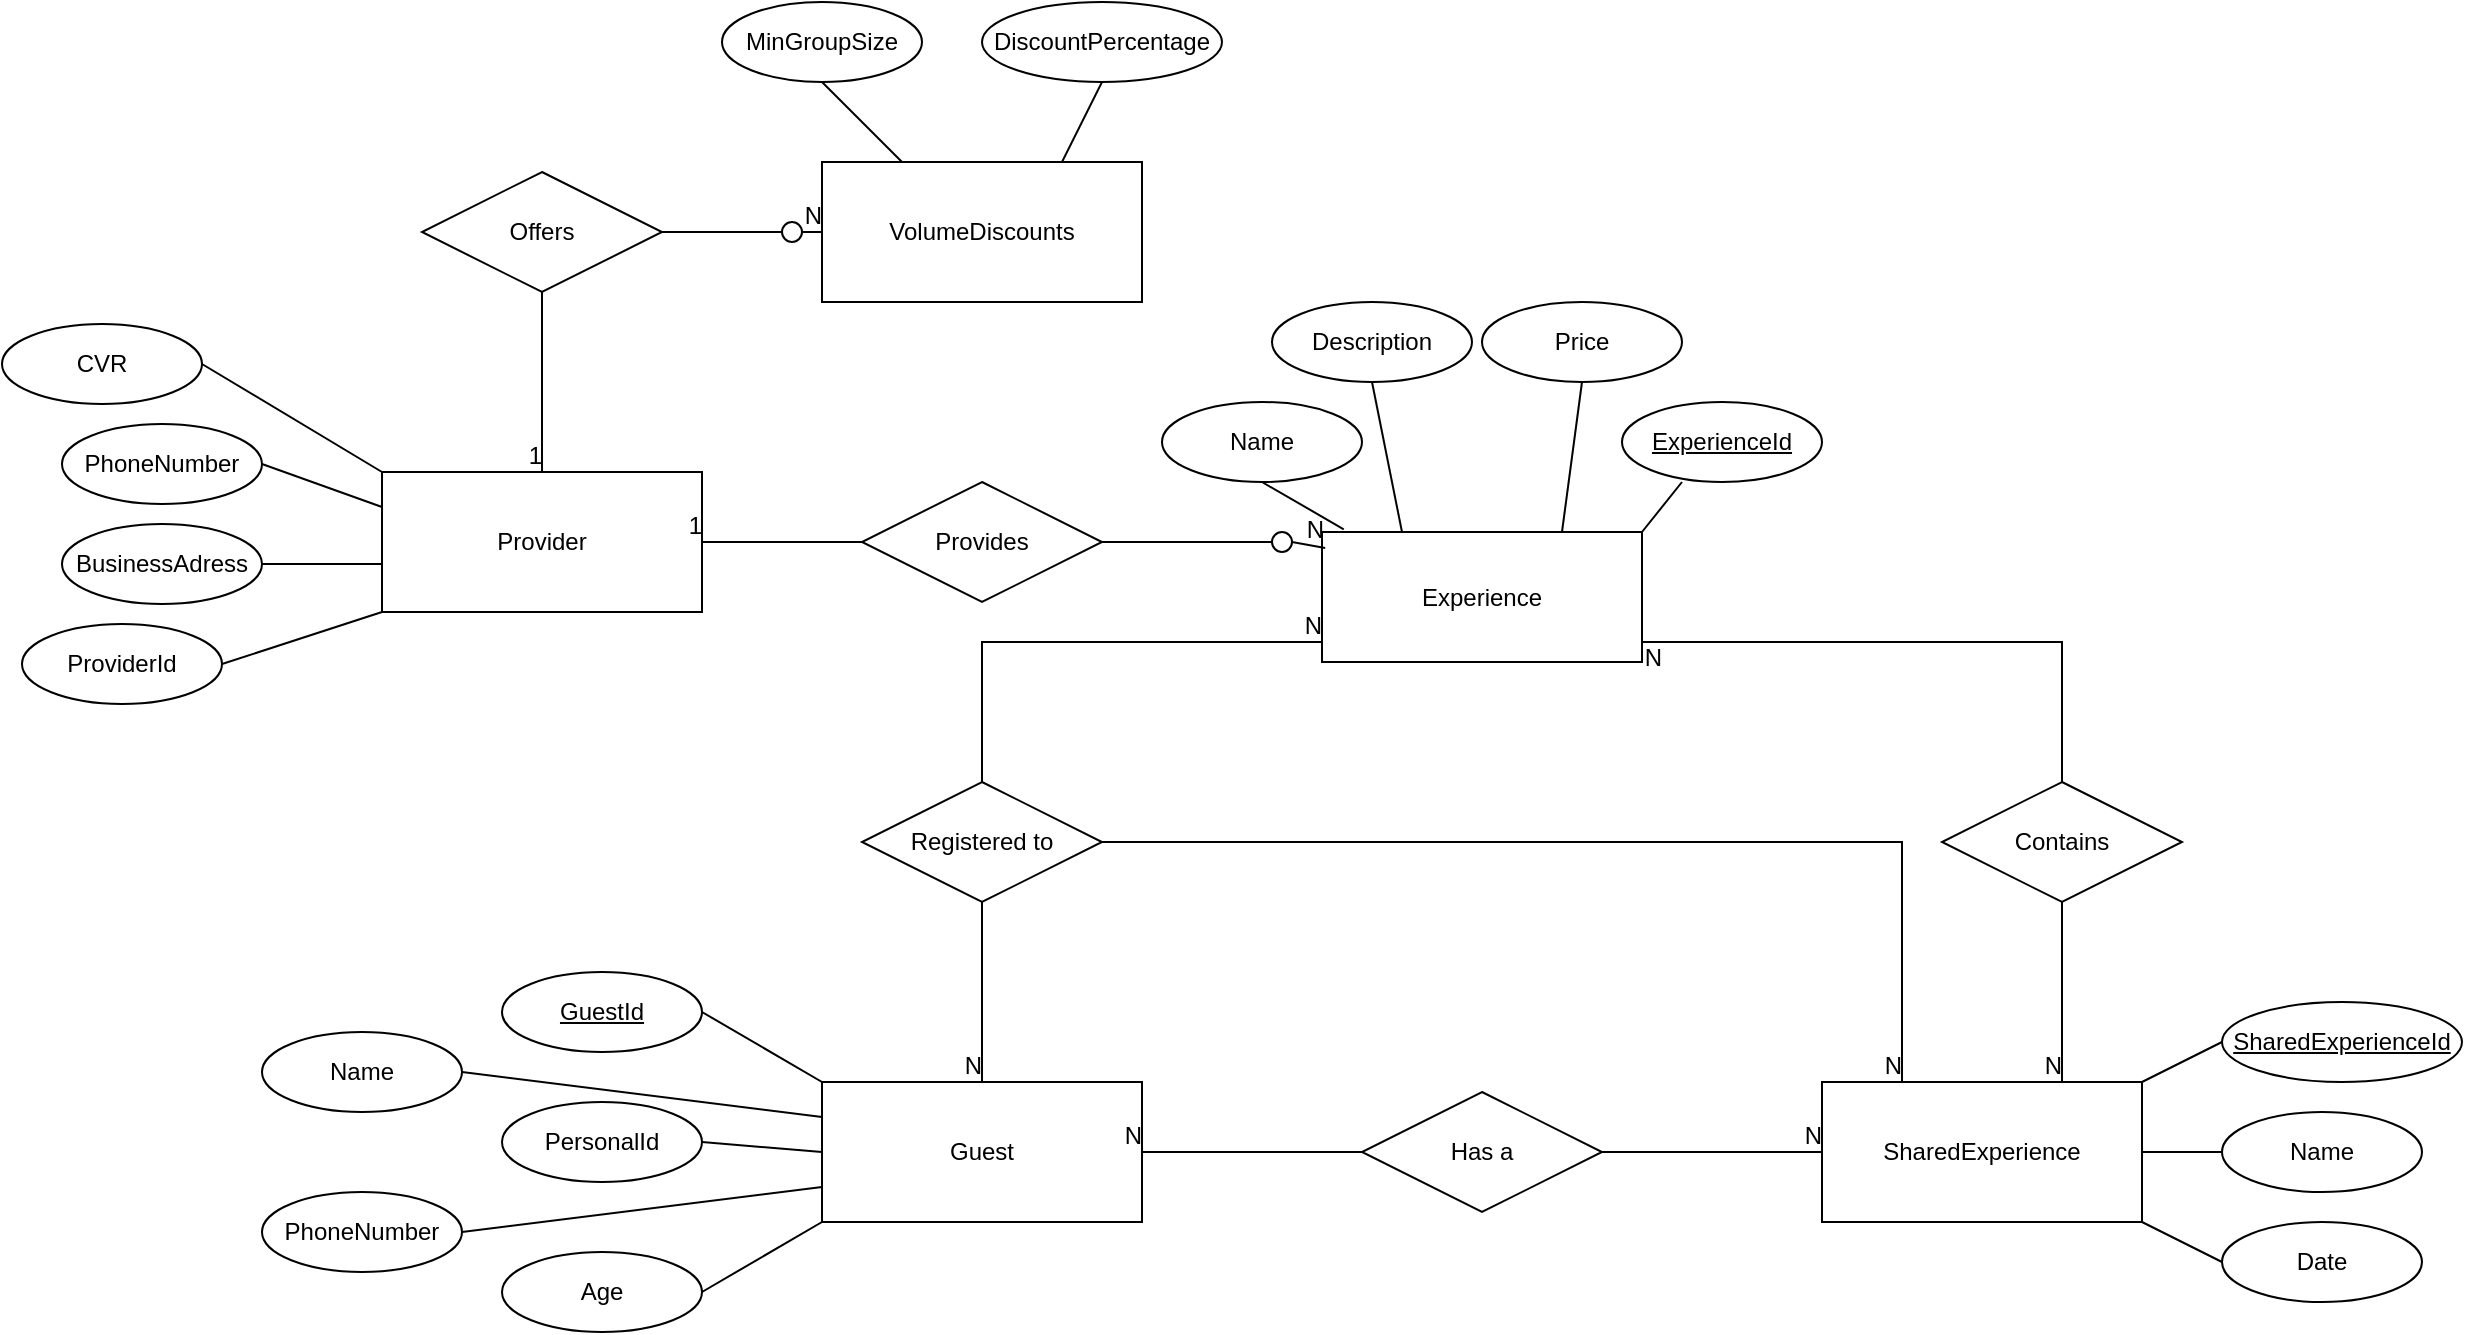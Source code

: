 <mxfile>
    <diagram id="INBNy5odXBojw5UaI_DO" name="Page-1">
        <mxGraphModel dx="1168" dy="959" grid="1" gridSize="10" guides="1" tooltips="1" connect="1" arrows="1" fold="1" page="0" pageScale="1" pageWidth="850" pageHeight="1100" math="0" shadow="0">
            <root>
                <mxCell id="0"/>
                <mxCell id="1" parent="0"/>
                <mxCell id="2" value="Guest" style="whiteSpace=wrap;html=1;align=center;" parent="1" vertex="1">
                    <mxGeometry x="80" y="310" width="160" height="70" as="geometry"/>
                </mxCell>
                <mxCell id="3" value="Provider" style="whiteSpace=wrap;html=1;align=center;direction=east;" parent="1" vertex="1">
                    <mxGeometry x="-140" y="5" width="160" height="70" as="geometry"/>
                </mxCell>
                <mxCell id="4" value="SharedExperience" style="whiteSpace=wrap;html=1;align=center;" parent="1" vertex="1">
                    <mxGeometry x="580" y="310" width="160" height="70" as="geometry"/>
                </mxCell>
                <mxCell id="6" value="ProviderId" style="ellipse;whiteSpace=wrap;html=1;align=center;fontStyle=0;direction=east;" parent="1" vertex="1">
                    <mxGeometry x="-320" y="81" width="100" height="40" as="geometry"/>
                </mxCell>
                <mxCell id="8" value="BusinessAdress" style="ellipse;whiteSpace=wrap;html=1;align=center;fontStyle=0;direction=east;" parent="1" vertex="1">
                    <mxGeometry x="-300" y="31" width="100" height="40" as="geometry"/>
                </mxCell>
                <mxCell id="9" value="PhoneNumber" style="ellipse;whiteSpace=wrap;html=1;align=center;fontStyle=0;direction=east;" parent="1" vertex="1">
                    <mxGeometry x="-300" y="-19" width="100" height="40" as="geometry"/>
                </mxCell>
                <mxCell id="10" value="CVR" style="ellipse;whiteSpace=wrap;html=1;align=center;fontStyle=0;direction=east;" parent="1" vertex="1">
                    <mxGeometry x="-330" y="-69" width="100" height="40" as="geometry"/>
                </mxCell>
                <mxCell id="11" value="" style="endArrow=none;html=1;rounded=0;entryX=0;entryY=1;entryDx=0;entryDy=0;exitX=1;exitY=0.5;exitDx=0;exitDy=0;" parent="1" source="6" target="3" edge="1">
                    <mxGeometry relative="1" as="geometry">
                        <mxPoint x="-340" y="61" as="sourcePoint"/>
                        <mxPoint x="-180" y="61" as="targetPoint"/>
                    </mxGeometry>
                </mxCell>
                <mxCell id="12" value="" style="endArrow=none;html=1;rounded=0;entryX=0;entryY=0.5;entryDx=0;entryDy=0;exitX=1;exitY=0.5;exitDx=0;exitDy=0;" parent="1" source="8" target="3" edge="1">
                    <mxGeometry relative="1" as="geometry">
                        <mxPoint x="-190" y="201" as="sourcePoint"/>
                        <mxPoint x="-30" y="201" as="targetPoint"/>
                        <Array as="points">
                            <mxPoint x="-140" y="51"/>
                        </Array>
                    </mxGeometry>
                </mxCell>
                <mxCell id="13" value="" style="endArrow=none;html=1;rounded=0;entryX=0;entryY=0.25;entryDx=0;entryDy=0;exitX=1;exitY=0.5;exitDx=0;exitDy=0;" parent="1" source="9" target="3" edge="1">
                    <mxGeometry relative="1" as="geometry">
                        <mxPoint x="-200" y="241" as="sourcePoint"/>
                        <mxPoint x="-40" y="241" as="targetPoint"/>
                    </mxGeometry>
                </mxCell>
                <mxCell id="14" value="" style="endArrow=none;html=1;rounded=0;exitX=0;exitY=0;exitDx=0;exitDy=0;entryX=1;entryY=0.5;entryDx=0;entryDy=0;" parent="1" source="3" target="10" edge="1">
                    <mxGeometry relative="1" as="geometry">
                        <mxPoint x="90" y="231" as="sourcePoint"/>
                        <mxPoint x="250" y="231" as="targetPoint"/>
                    </mxGeometry>
                </mxCell>
                <mxCell id="15" value="GuestId" style="ellipse;whiteSpace=wrap;html=1;align=center;fontStyle=4;" parent="1" vertex="1">
                    <mxGeometry x="-80" y="255" width="100" height="40" as="geometry"/>
                </mxCell>
                <mxCell id="16" value="Name" style="ellipse;whiteSpace=wrap;html=1;align=center;fontStyle=0;" parent="1" vertex="1">
                    <mxGeometry x="-200" y="285" width="100" height="40" as="geometry"/>
                </mxCell>
                <mxCell id="17" value="PhoneNumber" style="ellipse;whiteSpace=wrap;html=1;align=center;fontStyle=0;" parent="1" vertex="1">
                    <mxGeometry x="-200" y="365" width="100" height="40" as="geometry"/>
                </mxCell>
                <mxCell id="18" value="Age" style="ellipse;whiteSpace=wrap;html=1;align=center;fontStyle=0;" parent="1" vertex="1">
                    <mxGeometry x="-80" y="395" width="100" height="40" as="geometry"/>
                </mxCell>
                <mxCell id="19" value="PersonalId" style="ellipse;whiteSpace=wrap;html=1;align=center;fontStyle=0;" parent="1" vertex="1">
                    <mxGeometry x="-80" y="320" width="100" height="40" as="geometry"/>
                </mxCell>
                <mxCell id="20" value="" style="endArrow=none;html=1;rounded=0;exitX=1;exitY=0.5;exitDx=0;exitDy=0;entryX=0;entryY=0.25;entryDx=0;entryDy=0;" parent="1" source="16" target="2" edge="1">
                    <mxGeometry relative="1" as="geometry">
                        <mxPoint x="110" y="465" as="sourcePoint"/>
                        <mxPoint x="270" y="465" as="targetPoint"/>
                    </mxGeometry>
                </mxCell>
                <mxCell id="21" value="" style="endArrow=none;html=1;rounded=0;exitX=1;exitY=0.5;exitDx=0;exitDy=0;entryX=0;entryY=0;entryDx=0;entryDy=0;" parent="1" source="15" target="2" edge="1">
                    <mxGeometry relative="1" as="geometry">
                        <mxPoint x="150" y="455" as="sourcePoint"/>
                        <mxPoint x="310" y="455" as="targetPoint"/>
                    </mxGeometry>
                </mxCell>
                <mxCell id="22" value="" style="endArrow=none;html=1;rounded=0;exitX=1;exitY=0.5;exitDx=0;exitDy=0;entryX=0;entryY=0.5;entryDx=0;entryDy=0;" parent="1" source="19" target="2" edge="1">
                    <mxGeometry relative="1" as="geometry">
                        <mxPoint x="100" y="515" as="sourcePoint"/>
                        <mxPoint x="260" y="515" as="targetPoint"/>
                    </mxGeometry>
                </mxCell>
                <mxCell id="23" value="" style="endArrow=none;html=1;rounded=0;exitX=1;exitY=0.5;exitDx=0;exitDy=0;entryX=0;entryY=0.75;entryDx=0;entryDy=0;" parent="1" source="17" target="2" edge="1">
                    <mxGeometry relative="1" as="geometry">
                        <mxPoint x="90" y="435" as="sourcePoint"/>
                        <mxPoint x="250" y="435" as="targetPoint"/>
                    </mxGeometry>
                </mxCell>
                <mxCell id="24" value="" style="endArrow=none;html=1;rounded=0;exitX=1;exitY=0.5;exitDx=0;exitDy=0;entryX=0;entryY=1;entryDx=0;entryDy=0;" parent="1" source="18" target="2" edge="1">
                    <mxGeometry relative="1" as="geometry">
                        <mxPoint x="150" y="485" as="sourcePoint"/>
                        <mxPoint x="310" y="485" as="targetPoint"/>
                    </mxGeometry>
                </mxCell>
                <mxCell id="25" value="ExperienceId" style="ellipse;whiteSpace=wrap;html=1;align=center;fontStyle=4;" parent="1" vertex="1">
                    <mxGeometry x="480" y="-30" width="100" height="40" as="geometry"/>
                </mxCell>
                <mxCell id="26" value="Name" style="ellipse;whiteSpace=wrap;html=1;align=center;fontStyle=0;" parent="1" vertex="1">
                    <mxGeometry x="250" y="-30" width="100" height="40" as="geometry"/>
                </mxCell>
                <mxCell id="27" value="Description" style="ellipse;whiteSpace=wrap;html=1;align=center;fontStyle=0;" parent="1" vertex="1">
                    <mxGeometry x="305" y="-80" width="100" height="40" as="geometry"/>
                </mxCell>
                <mxCell id="28" value="Price" style="ellipse;whiteSpace=wrap;html=1;align=center;fontStyle=0;" parent="1" vertex="1">
                    <mxGeometry x="410" y="-80" width="100" height="40" as="geometry"/>
                </mxCell>
                <mxCell id="30" value="" style="endArrow=none;html=1;rounded=0;exitX=0.5;exitY=1;exitDx=0;exitDy=0;entryX=1;entryY=0;entryDx=0;entryDy=0;" parent="1" target="76" edge="1">
                    <mxGeometry relative="1" as="geometry">
                        <mxPoint x="510" y="10" as="sourcePoint"/>
                        <mxPoint x="490" y="30" as="targetPoint"/>
                    </mxGeometry>
                </mxCell>
                <mxCell id="31" value="" style="endArrow=none;html=1;rounded=0;exitX=0.5;exitY=1;exitDx=0;exitDy=0;entryX=0.75;entryY=0;entryDx=0;entryDy=0;" parent="1" source="28" target="76" edge="1">
                    <mxGeometry relative="1" as="geometry">
                        <mxPoint x="340" y="180" as="sourcePoint"/>
                        <mxPoint x="450" y="30" as="targetPoint"/>
                    </mxGeometry>
                </mxCell>
                <mxCell id="32" value="" style="endArrow=none;html=1;rounded=0;exitX=0.5;exitY=1;exitDx=0;exitDy=0;entryX=0.25;entryY=0;entryDx=0;entryDy=0;" parent="1" source="27" target="76" edge="1">
                    <mxGeometry relative="1" as="geometry">
                        <mxPoint x="310" y="170" as="sourcePoint"/>
                        <mxPoint x="370" y="30" as="targetPoint"/>
                    </mxGeometry>
                </mxCell>
                <mxCell id="33" value="" style="endArrow=none;html=1;rounded=0;exitX=0.5;exitY=1;exitDx=0;exitDy=0;entryX=0.068;entryY=-0.021;entryDx=0;entryDy=0;entryPerimeter=0;" parent="1" source="26" target="76" edge="1">
                    <mxGeometry relative="1" as="geometry">
                        <mxPoint x="430" y="220" as="sourcePoint"/>
                        <mxPoint x="330" y="30" as="targetPoint"/>
                    </mxGeometry>
                </mxCell>
                <mxCell id="34" value="SharedExperienceId" style="ellipse;whiteSpace=wrap;html=1;align=center;fontStyle=4;" parent="1" vertex="1">
                    <mxGeometry x="780" y="270" width="120" height="40" as="geometry"/>
                </mxCell>
                <mxCell id="35" value="Date" style="ellipse;whiteSpace=wrap;html=1;align=center;fontStyle=0;" parent="1" vertex="1">
                    <mxGeometry x="780" y="380" width="100" height="40" as="geometry"/>
                </mxCell>
                <mxCell id="36" value="Name" style="ellipse;whiteSpace=wrap;html=1;align=center;fontStyle=0;" parent="1" vertex="1">
                    <mxGeometry x="780" y="325" width="100" height="40" as="geometry"/>
                </mxCell>
                <mxCell id="37" value="" style="endArrow=none;html=1;rounded=0;entryX=0;entryY=0.5;entryDx=0;entryDy=0;exitX=1;exitY=0;exitDx=0;exitDy=0;" parent="1" source="4" target="34" edge="1">
                    <mxGeometry relative="1" as="geometry">
                        <mxPoint x="740" y="320" as="sourcePoint"/>
                        <mxPoint x="690" y="490" as="targetPoint"/>
                    </mxGeometry>
                </mxCell>
                <mxCell id="38" value="" style="endArrow=none;html=1;rounded=0;entryX=0;entryY=0.5;entryDx=0;entryDy=0;exitX=1;exitY=0.5;exitDx=0;exitDy=0;" parent="1" source="4" target="36" edge="1">
                    <mxGeometry relative="1" as="geometry">
                        <mxPoint x="540" y="460" as="sourcePoint"/>
                        <mxPoint x="700" y="460" as="targetPoint"/>
                    </mxGeometry>
                </mxCell>
                <mxCell id="39" value="" style="endArrow=none;html=1;rounded=0;entryX=0;entryY=0.5;entryDx=0;entryDy=0;exitX=1;exitY=1;exitDx=0;exitDy=0;" parent="1" source="4" target="35" edge="1">
                    <mxGeometry relative="1" as="geometry">
                        <mxPoint x="550" y="470" as="sourcePoint"/>
                        <mxPoint x="710" y="470" as="targetPoint"/>
                    </mxGeometry>
                </mxCell>
                <mxCell id="40" value="Contains" style="shape=rhombus;perimeter=rhombusPerimeter;whiteSpace=wrap;html=1;align=center;" parent="1" vertex="1">
                    <mxGeometry x="640" y="160" width="120" height="60" as="geometry"/>
                </mxCell>
                <mxCell id="41" value="" style="endArrow=none;html=1;rounded=0;exitX=0.5;exitY=1;exitDx=0;exitDy=0;entryX=0.75;entryY=0;entryDx=0;entryDy=0;edgeStyle=orthogonalEdgeStyle;" parent="1" source="40" target="4" edge="1">
                    <mxGeometry relative="1" as="geometry">
                        <mxPoint x="440" y="310" as="sourcePoint"/>
                        <mxPoint x="600" y="310" as="targetPoint"/>
                    </mxGeometry>
                </mxCell>
                <mxCell id="42" value="N" style="resizable=0;html=1;align=right;verticalAlign=bottom;" parent="41" connectable="0" vertex="1">
                    <mxGeometry x="1" relative="1" as="geometry"/>
                </mxCell>
                <mxCell id="45" value="Has a" style="shape=rhombus;perimeter=rhombusPerimeter;whiteSpace=wrap;html=1;align=center;" parent="1" vertex="1">
                    <mxGeometry x="350" y="315" width="120" height="60" as="geometry"/>
                </mxCell>
                <mxCell id="46" value="" style="endArrow=none;html=1;rounded=0;entryX=1;entryY=0.5;entryDx=0;entryDy=0;exitX=0;exitY=0.5;exitDx=0;exitDy=0;" parent="1" source="45" target="2" edge="1">
                    <mxGeometry relative="1" as="geometry">
                        <mxPoint x="230" y="440" as="sourcePoint"/>
                        <mxPoint x="390" y="440" as="targetPoint"/>
                    </mxGeometry>
                </mxCell>
                <mxCell id="47" value="N" style="resizable=0;html=1;align=right;verticalAlign=bottom;" parent="46" connectable="0" vertex="1">
                    <mxGeometry x="1" relative="1" as="geometry"/>
                </mxCell>
                <mxCell id="50" value="Registered to" style="shape=rhombus;perimeter=rhombusPerimeter;whiteSpace=wrap;html=1;align=center;" parent="1" vertex="1">
                    <mxGeometry x="100" y="160" width="120" height="60" as="geometry"/>
                </mxCell>
                <mxCell id="51" value="" style="endArrow=none;html=1;rounded=0;exitX=1;exitY=0.5;exitDx=0;exitDy=0;entryX=0;entryY=0.5;entryDx=0;entryDy=0;" parent="1" source="45" target="4" edge="1">
                    <mxGeometry relative="1" as="geometry">
                        <mxPoint x="480" y="450" as="sourcePoint"/>
                        <mxPoint x="640" y="450" as="targetPoint"/>
                    </mxGeometry>
                </mxCell>
                <mxCell id="52" value="N" style="resizable=0;html=1;align=right;verticalAlign=bottom;" parent="51" connectable="0" vertex="1">
                    <mxGeometry x="1" relative="1" as="geometry"/>
                </mxCell>
                <mxCell id="54" value="" style="endArrow=none;html=1;rounded=0;entryX=1;entryY=0.75;entryDx=0;entryDy=0;exitX=0.5;exitY=0;exitDx=0;exitDy=0;edgeStyle=orthogonalEdgeStyle;" parent="1" source="40" target="76" edge="1">
                    <mxGeometry relative="1" as="geometry">
                        <mxPoint x="380" y="220" as="sourcePoint"/>
                        <mxPoint x="490" y="67.5" as="targetPoint"/>
                        <Array as="points">
                            <mxPoint x="700" y="90"/>
                            <mxPoint x="490" y="90"/>
                        </Array>
                    </mxGeometry>
                </mxCell>
                <mxCell id="55" value="N" style="resizable=0;html=1;align=right;verticalAlign=bottom;" parent="54" connectable="0" vertex="1">
                    <mxGeometry x="1" relative="1" as="geometry">
                        <mxPoint x="10" y="23" as="offset"/>
                    </mxGeometry>
                </mxCell>
                <mxCell id="58" value="" style="endArrow=none;html=1;rounded=0;exitX=0.5;exitY=1;exitDx=0;exitDy=0;entryX=0.5;entryY=0;entryDx=0;entryDy=0;" edge="1" parent="1" source="50" target="2">
                    <mxGeometry relative="1" as="geometry">
                        <mxPoint x="250" y="250" as="sourcePoint"/>
                        <mxPoint x="410" y="250" as="targetPoint"/>
                    </mxGeometry>
                </mxCell>
                <mxCell id="59" value="N" style="resizable=0;html=1;align=right;verticalAlign=bottom;" connectable="0" vertex="1" parent="58">
                    <mxGeometry x="1" relative="1" as="geometry"/>
                </mxCell>
                <mxCell id="60" value="" style="endArrow=none;html=1;rounded=0;exitX=0.5;exitY=0;exitDx=0;exitDy=0;entryX=0;entryY=0.5;entryDx=0;entryDy=0;edgeStyle=orthogonalEdgeStyle;" edge="1" parent="1" source="50">
                    <mxGeometry relative="1" as="geometry">
                        <mxPoint x="350" y="210" as="sourcePoint"/>
                        <mxPoint x="330" y="67.5" as="targetPoint"/>
                        <Array as="points">
                            <mxPoint x="160" y="90"/>
                            <mxPoint x="330" y="90"/>
                        </Array>
                    </mxGeometry>
                </mxCell>
                <mxCell id="61" value="N" style="resizable=0;html=1;align=right;verticalAlign=bottom;" connectable="0" vertex="1" parent="60">
                    <mxGeometry x="1" relative="1" as="geometry">
                        <mxPoint y="23" as="offset"/>
                    </mxGeometry>
                </mxCell>
                <mxCell id="62" value="" style="endArrow=none;html=1;rounded=0;exitX=1;exitY=0.5;exitDx=0;exitDy=0;entryX=0.25;entryY=0;entryDx=0;entryDy=0;edgeStyle=orthogonalEdgeStyle;" edge="1" parent="1" source="50" target="4">
                    <mxGeometry relative="1" as="geometry">
                        <mxPoint x="670" y="460" as="sourcePoint"/>
                        <mxPoint x="830" y="460" as="targetPoint"/>
                    </mxGeometry>
                </mxCell>
                <mxCell id="63" value="N" style="resizable=0;html=1;align=right;verticalAlign=bottom;" connectable="0" vertex="1" parent="62">
                    <mxGeometry x="1" relative="1" as="geometry"/>
                </mxCell>
                <mxCell id="64" value="Provides" style="shape=rhombus;perimeter=rhombusPerimeter;whiteSpace=wrap;html=1;align=center;" vertex="1" parent="1">
                    <mxGeometry x="100" y="10" width="120" height="60" as="geometry"/>
                </mxCell>
                <mxCell id="65" value="" style="endArrow=none;html=1;rounded=0;entryX=1;entryY=0.5;entryDx=0;entryDy=0;exitX=0;exitY=0.5;exitDx=0;exitDy=0;" edge="1" parent="1" source="64" target="3">
                    <mxGeometry relative="1" as="geometry">
                        <mxPoint x="-100" y="130" as="sourcePoint"/>
                        <mxPoint x="60" y="130" as="targetPoint"/>
                    </mxGeometry>
                </mxCell>
                <mxCell id="66" value="1" style="resizable=0;html=1;align=right;verticalAlign=bottom;" connectable="0" vertex="1" parent="65">
                    <mxGeometry x="1" relative="1" as="geometry"/>
                </mxCell>
                <mxCell id="67" value="" style="endArrow=none;html=1;rounded=0;exitX=1;exitY=0.5;exitDx=0;exitDy=0;entryX=0.01;entryY=0.173;entryDx=0;entryDy=0;entryPerimeter=0;startArrow=none;" edge="1" parent="1" source="69">
                    <mxGeometry relative="1" as="geometry">
                        <mxPoint x="210" y="120" as="sourcePoint"/>
                        <mxPoint x="331.6" y="42.975" as="targetPoint"/>
                    </mxGeometry>
                </mxCell>
                <mxCell id="68" value="N" style="resizable=0;html=1;align=right;verticalAlign=bottom;" connectable="0" vertex="1" parent="67">
                    <mxGeometry x="1" relative="1" as="geometry"/>
                </mxCell>
                <mxCell id="70" value="" style="endArrow=none;html=1;rounded=0;exitX=1;exitY=0.5;exitDx=0;exitDy=0;entryX=0;entryY=0.5;entryDx=0;entryDy=0;" edge="1" parent="1" source="64" target="69">
                    <mxGeometry relative="1" as="geometry">
                        <mxPoint x="220" y="40" as="sourcePoint"/>
                        <mxPoint x="331.6" y="42.975" as="targetPoint"/>
                    </mxGeometry>
                </mxCell>
                <mxCell id="69" value="" style="ellipse;whiteSpace=wrap;html=1;aspect=fixed;fillColor=#FFFFFF;" vertex="1" parent="1">
                    <mxGeometry x="305" y="35" width="10" height="10" as="geometry"/>
                </mxCell>
                <mxCell id="76" value="Experience" style="whiteSpace=wrap;html=1;align=center;fillColor=none;" vertex="1" parent="1">
                    <mxGeometry x="330" y="35" width="160" height="65" as="geometry"/>
                </mxCell>
                <mxCell id="77" value="VolumeDiscounts" style="whiteSpace=wrap;html=1;align=center;direction=east;" vertex="1" parent="1">
                    <mxGeometry x="80" y="-150" width="160" height="70" as="geometry"/>
                </mxCell>
                <mxCell id="79" value="Offers" style="shape=rhombus;perimeter=rhombusPerimeter;whiteSpace=wrap;html=1;align=center;" vertex="1" parent="1">
                    <mxGeometry x="-120" y="-145" width="120" height="60" as="geometry"/>
                </mxCell>
                <mxCell id="80" value="" style="endArrow=none;html=1;rounded=0;exitX=0.5;exitY=1;exitDx=0;exitDy=0;entryX=0.5;entryY=0;entryDx=0;entryDy=0;" edge="1" parent="1" source="79" target="3">
                    <mxGeometry relative="1" as="geometry">
                        <mxPoint x="-30" y="-50" as="sourcePoint"/>
                        <mxPoint x="130" y="-50" as="targetPoint"/>
                    </mxGeometry>
                </mxCell>
                <mxCell id="81" value="1" style="resizable=0;html=1;align=right;verticalAlign=bottom;fillColor=none;" connectable="0" vertex="1" parent="80">
                    <mxGeometry x="1" relative="1" as="geometry"/>
                </mxCell>
                <mxCell id="82" value="" style="endArrow=none;html=1;rounded=0;exitX=1;exitY=0.5;exitDx=0;exitDy=0;entryX=0;entryY=0.5;entryDx=0;entryDy=0;startArrow=none;" edge="1" parent="1" source="88" target="77">
                    <mxGeometry relative="1" as="geometry">
                        <mxPoint x="70" y="-30" as="sourcePoint"/>
                        <mxPoint x="230" y="-30" as="targetPoint"/>
                    </mxGeometry>
                </mxCell>
                <mxCell id="83" value="N" style="resizable=0;html=1;align=right;verticalAlign=bottom;fillColor=none;" connectable="0" vertex="1" parent="82">
                    <mxGeometry x="1" relative="1" as="geometry"/>
                </mxCell>
                <mxCell id="84" value="MinGroupSize" style="ellipse;whiteSpace=wrap;html=1;align=center;fontStyle=0;" vertex="1" parent="1">
                    <mxGeometry x="30" y="-230" width="100" height="40" as="geometry"/>
                </mxCell>
                <mxCell id="85" value="" style="endArrow=none;html=1;rounded=0;exitX=0.5;exitY=1;exitDx=0;exitDy=0;entryX=0.25;entryY=0;entryDx=0;entryDy=0;" edge="1" parent="1" source="84" target="77">
                    <mxGeometry relative="1" as="geometry">
                        <mxPoint x="230" y="-200" as="sourcePoint"/>
                        <mxPoint x="390" y="-200" as="targetPoint"/>
                    </mxGeometry>
                </mxCell>
                <mxCell id="86" value="DiscountPercentage" style="ellipse;whiteSpace=wrap;html=1;align=center;fontStyle=0;" vertex="1" parent="1">
                    <mxGeometry x="160" y="-230" width="120" height="40" as="geometry"/>
                </mxCell>
                <mxCell id="87" value="" style="endArrow=none;html=1;rounded=0;exitX=0.5;exitY=1;exitDx=0;exitDy=0;entryX=0.75;entryY=0;entryDx=0;entryDy=0;" edge="1" parent="1" source="86" target="77">
                    <mxGeometry relative="1" as="geometry">
                        <mxPoint x="420" y="-130" as="sourcePoint"/>
                        <mxPoint x="580" y="-130" as="targetPoint"/>
                    </mxGeometry>
                </mxCell>
                <mxCell id="89" value="" style="endArrow=none;html=1;rounded=0;exitX=1;exitY=0.5;exitDx=0;exitDy=0;entryX=0;entryY=0.5;entryDx=0;entryDy=0;" edge="1" parent="1" source="79" target="88">
                    <mxGeometry relative="1" as="geometry">
                        <mxPoint y="-115" as="sourcePoint"/>
                        <mxPoint x="80" y="-115" as="targetPoint"/>
                    </mxGeometry>
                </mxCell>
                <mxCell id="88" value="" style="ellipse;whiteSpace=wrap;html=1;aspect=fixed;fillColor=#FFFFFF;" vertex="1" parent="1">
                    <mxGeometry x="60" y="-120" width="10" height="10" as="geometry"/>
                </mxCell>
            </root>
        </mxGraphModel>
    </diagram>
</mxfile>